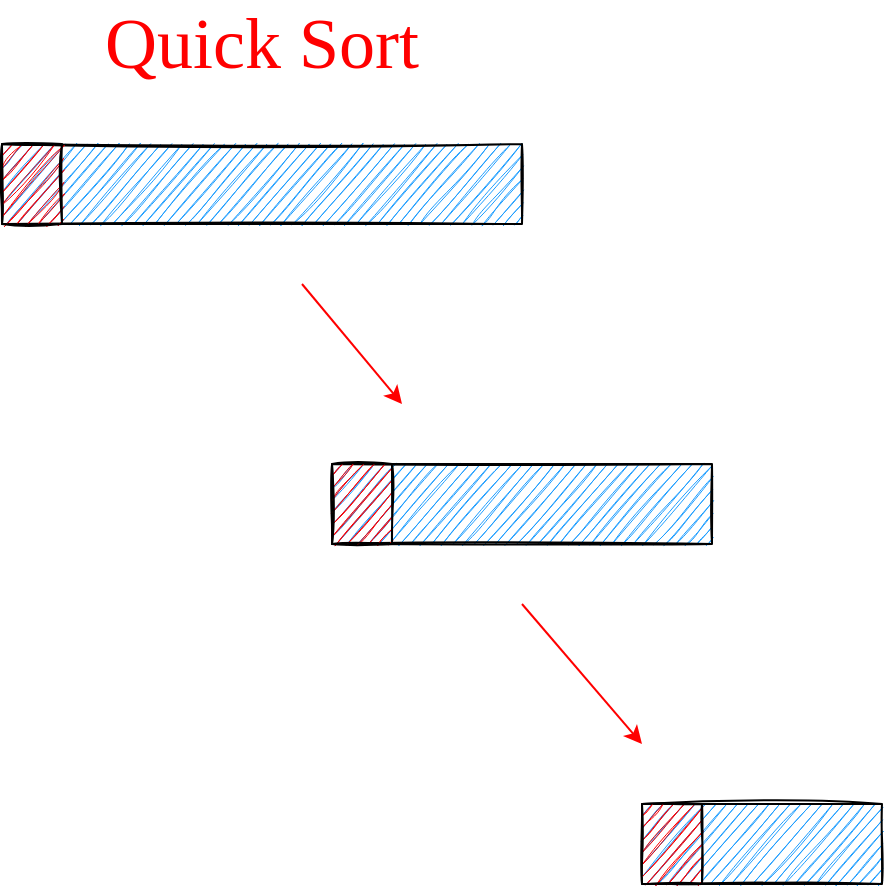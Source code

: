 <mxfile version="14.8.0" type="github">
  <diagram id="_KMGsbkQ58fOH1p905Vx" name="Page-1">
    <mxGraphModel dx="1038" dy="547" grid="1" gridSize="10" guides="1" tooltips="1" connect="1" arrows="1" fold="1" page="1" pageScale="1" pageWidth="1169" pageHeight="827" math="0" shadow="0">
      <root>
        <mxCell id="0" />
        <mxCell id="1" parent="0" />
        <mxCell id="06uPZIadHfzxcY-ELfSv-1" value="" style="rounded=0;whiteSpace=wrap;html=1;fillColor=#1C9DFF;sketch=1;" vertex="1" parent="1">
          <mxGeometry x="585" y="260" width="190" height="40" as="geometry" />
        </mxCell>
        <mxCell id="06uPZIadHfzxcY-ELfSv-2" value="" style="rounded=0;whiteSpace=wrap;html=1;fillColor=#1C9DFF;sketch=1;" vertex="1" parent="1">
          <mxGeometry x="740" y="430" width="120" height="40" as="geometry" />
        </mxCell>
        <mxCell id="06uPZIadHfzxcY-ELfSv-3" value="" style="rounded=0;whiteSpace=wrap;html=1;fillColor=#1C9DFF;sketch=1;" vertex="1" parent="1">
          <mxGeometry x="420" y="100" width="260" height="40" as="geometry" />
        </mxCell>
        <mxCell id="06uPZIadHfzxcY-ELfSv-4" value="" style="rounded=0;whiteSpace=wrap;html=1;fontFamily=中国式手写风;fontSize=36;fontColor=#FF0000;sketch=1;fillColor=#FF0000;" vertex="1" parent="1">
          <mxGeometry x="420" y="100" width="30" height="40" as="geometry" />
        </mxCell>
        <mxCell id="06uPZIadHfzxcY-ELfSv-5" value="" style="rounded=0;whiteSpace=wrap;html=1;fontFamily=中国式手写风;fontSize=36;fontColor=#FF0000;sketch=1;fillColor=#FF0000;" vertex="1" parent="1">
          <mxGeometry x="740" y="430" width="30" height="40" as="geometry" />
        </mxCell>
        <mxCell id="06uPZIadHfzxcY-ELfSv-6" value="" style="rounded=0;whiteSpace=wrap;html=1;fontFamily=中国式手写风;fontSize=36;fontColor=#FF0000;sketch=1;fillColor=#FF0000;" vertex="1" parent="1">
          <mxGeometry x="585" y="260" width="30" height="40" as="geometry" />
        </mxCell>
        <mxCell id="06uPZIadHfzxcY-ELfSv-7" value="" style="endArrow=classic;html=1;fontFamily=中国式手写风;fontSize=36;fontColor=#FF0000;strokeColor=#FF0000;" edge="1" parent="1">
          <mxGeometry width="50" height="50" relative="1" as="geometry">
            <mxPoint x="680" y="330" as="sourcePoint" />
            <mxPoint x="740" y="400" as="targetPoint" />
          </mxGeometry>
        </mxCell>
        <mxCell id="06uPZIadHfzxcY-ELfSv-10" value="" style="endArrow=classic;html=1;fontFamily=中国式手写风;fontSize=36;fontColor=#FF0000;strokeColor=#FF0000;" edge="1" parent="1">
          <mxGeometry width="50" height="50" relative="1" as="geometry">
            <mxPoint x="570" y="170" as="sourcePoint" />
            <mxPoint x="620" y="230" as="targetPoint" />
          </mxGeometry>
        </mxCell>
        <mxCell id="06uPZIadHfzxcY-ELfSv-17" value="Quick Sort" style="text;html=1;strokeColor=none;fillColor=none;align=center;verticalAlign=middle;whiteSpace=wrap;rounded=0;fontFamily=中国式手写风;fontSize=36;fontColor=#FF0000;sketch=1;" vertex="1" parent="1">
          <mxGeometry x="450" y="30" width="200" height="40" as="geometry" />
        </mxCell>
      </root>
    </mxGraphModel>
  </diagram>
</mxfile>
